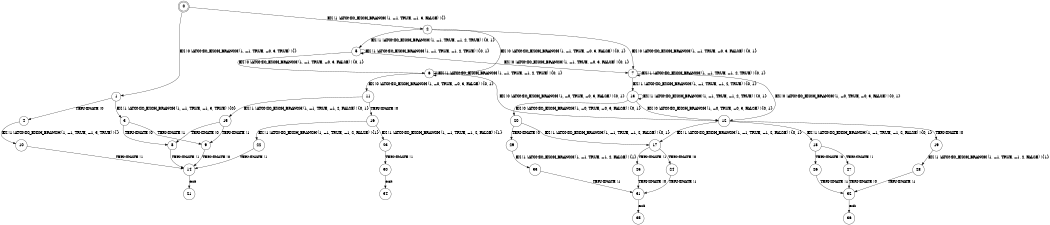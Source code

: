 digraph BCG {
size = "7, 10.5";
center = TRUE;
node [shape = circle];
0 [peripheries = 2];
0 -> 1 [label = "EX !0 !ATOMIC_EXCH_BRANCH (1, +1, TRUE, +0, 3, TRUE) !{}"];
0 -> 2 [label = "EX !1 !ATOMIC_EXCH_BRANCH (1, +1, TRUE, +1, 3, FALSE) !{}"];
1 -> 3 [label = "EX !1 !ATOMIC_EXCH_BRANCH (1, +1, TRUE, +1, 3, TRUE) !{0}"];
1 -> 4 [label = "TERMINATE !0"];
2 -> 5 [label = "EX !1 !ATOMIC_EXCH_BRANCH (1, +1, TRUE, +1, 2, TRUE) !{0, 1}"];
2 -> 6 [label = "EX !0 !ATOMIC_EXCH_BRANCH (1, +1, TRUE, +0, 3, FALSE) !{0, 1}"];
2 -> 7 [label = "EX !0 !ATOMIC_EXCH_BRANCH (1, +1, TRUE, +0, 3, FALSE) !{0, 1}"];
3 -> 8 [label = "TERMINATE !0"];
3 -> 9 [label = "TERMINATE !1"];
4 -> 10 [label = "EX !1 !ATOMIC_EXCH_BRANCH (1, +1, TRUE, +1, 3, TRUE) !{}"];
5 -> 5 [label = "EX !1 !ATOMIC_EXCH_BRANCH (1, +1, TRUE, +1, 2, TRUE) !{0, 1}"];
5 -> 6 [label = "EX !0 !ATOMIC_EXCH_BRANCH (1, +1, TRUE, +0, 3, FALSE) !{0, 1}"];
5 -> 7 [label = "EX !0 !ATOMIC_EXCH_BRANCH (1, +1, TRUE, +0, 3, FALSE) !{0, 1}"];
6 -> 11 [label = "EX !0 !ATOMIC_EXCH_BRANCH (1, +0, TRUE, +0, 3, FALSE) !{0, 1}"];
6 -> 6 [label = "EX !1 !ATOMIC_EXCH_BRANCH (1, +1, TRUE, +1, 2, TRUE) !{0, 1}"];
6 -> 12 [label = "EX !0 !ATOMIC_EXCH_BRANCH (1, +0, TRUE, +0, 3, FALSE) !{0, 1}"];
7 -> 13 [label = "EX !1 !ATOMIC_EXCH_BRANCH (1, +1, TRUE, +1, 2, TRUE) !{0, 1}"];
7 -> 12 [label = "EX !0 !ATOMIC_EXCH_BRANCH (1, +0, TRUE, +0, 3, FALSE) !{0, 1}"];
7 -> 7 [label = "EX !1 !ATOMIC_EXCH_BRANCH (1, +1, TRUE, +1, 2, TRUE) !{0, 1}"];
8 -> 14 [label = "TERMINATE !1"];
9 -> 14 [label = "TERMINATE !0"];
10 -> 14 [label = "TERMINATE !1"];
11 -> 15 [label = "EX !1 !ATOMIC_EXCH_BRANCH (1, +1, TRUE, +1, 2, FALSE) !{0, 1}"];
11 -> 16 [label = "TERMINATE !0"];
12 -> 17 [label = "EX !1 !ATOMIC_EXCH_BRANCH (1, +1, TRUE, +1, 2, FALSE) !{0, 1}"];
12 -> 18 [label = "EX !1 !ATOMIC_EXCH_BRANCH (1, +1, TRUE, +1, 2, FALSE) !{0, 1}"];
12 -> 19 [label = "TERMINATE !0"];
13 -> 20 [label = "EX !0 !ATOMIC_EXCH_BRANCH (1, +0, TRUE, +0, 3, FALSE) !{0, 1}"];
13 -> 13 [label = "EX !1 !ATOMIC_EXCH_BRANCH (1, +1, TRUE, +1, 2, TRUE) !{0, 1}"];
13 -> 12 [label = "EX !0 !ATOMIC_EXCH_BRANCH (1, +0, TRUE, +0, 3, FALSE) !{0, 1}"];
14 -> 21 [label = "exit"];
15 -> 8 [label = "TERMINATE !0"];
15 -> 9 [label = "TERMINATE !1"];
16 -> 22 [label = "EX !1 !ATOMIC_EXCH_BRANCH (1, +1, TRUE, +1, 2, FALSE) !{1}"];
16 -> 23 [label = "EX !1 !ATOMIC_EXCH_BRANCH (1, +1, TRUE, +1, 2, FALSE) !{1}"];
17 -> 24 [label = "TERMINATE !0"];
17 -> 25 [label = "TERMINATE !1"];
18 -> 26 [label = "TERMINATE !0"];
18 -> 27 [label = "TERMINATE !1"];
19 -> 28 [label = "EX !1 !ATOMIC_EXCH_BRANCH (1, +1, TRUE, +1, 2, FALSE) !{1}"];
20 -> 17 [label = "EX !1 !ATOMIC_EXCH_BRANCH (1, +1, TRUE, +1, 2, FALSE) !{0, 1}"];
20 -> 29 [label = "TERMINATE !0"];
22 -> 14 [label = "TERMINATE !1"];
23 -> 30 [label = "TERMINATE !1"];
24 -> 31 [label = "TERMINATE !1"];
25 -> 31 [label = "TERMINATE !0"];
26 -> 32 [label = "TERMINATE !1"];
27 -> 32 [label = "TERMINATE !0"];
28 -> 32 [label = "TERMINATE !1"];
29 -> 33 [label = "EX !1 !ATOMIC_EXCH_BRANCH (1, +1, TRUE, +1, 2, FALSE) !{1}"];
30 -> 34 [label = "exit"];
31 -> 35 [label = "exit"];
32 -> 36 [label = "exit"];
33 -> 31 [label = "TERMINATE !1"];
}
